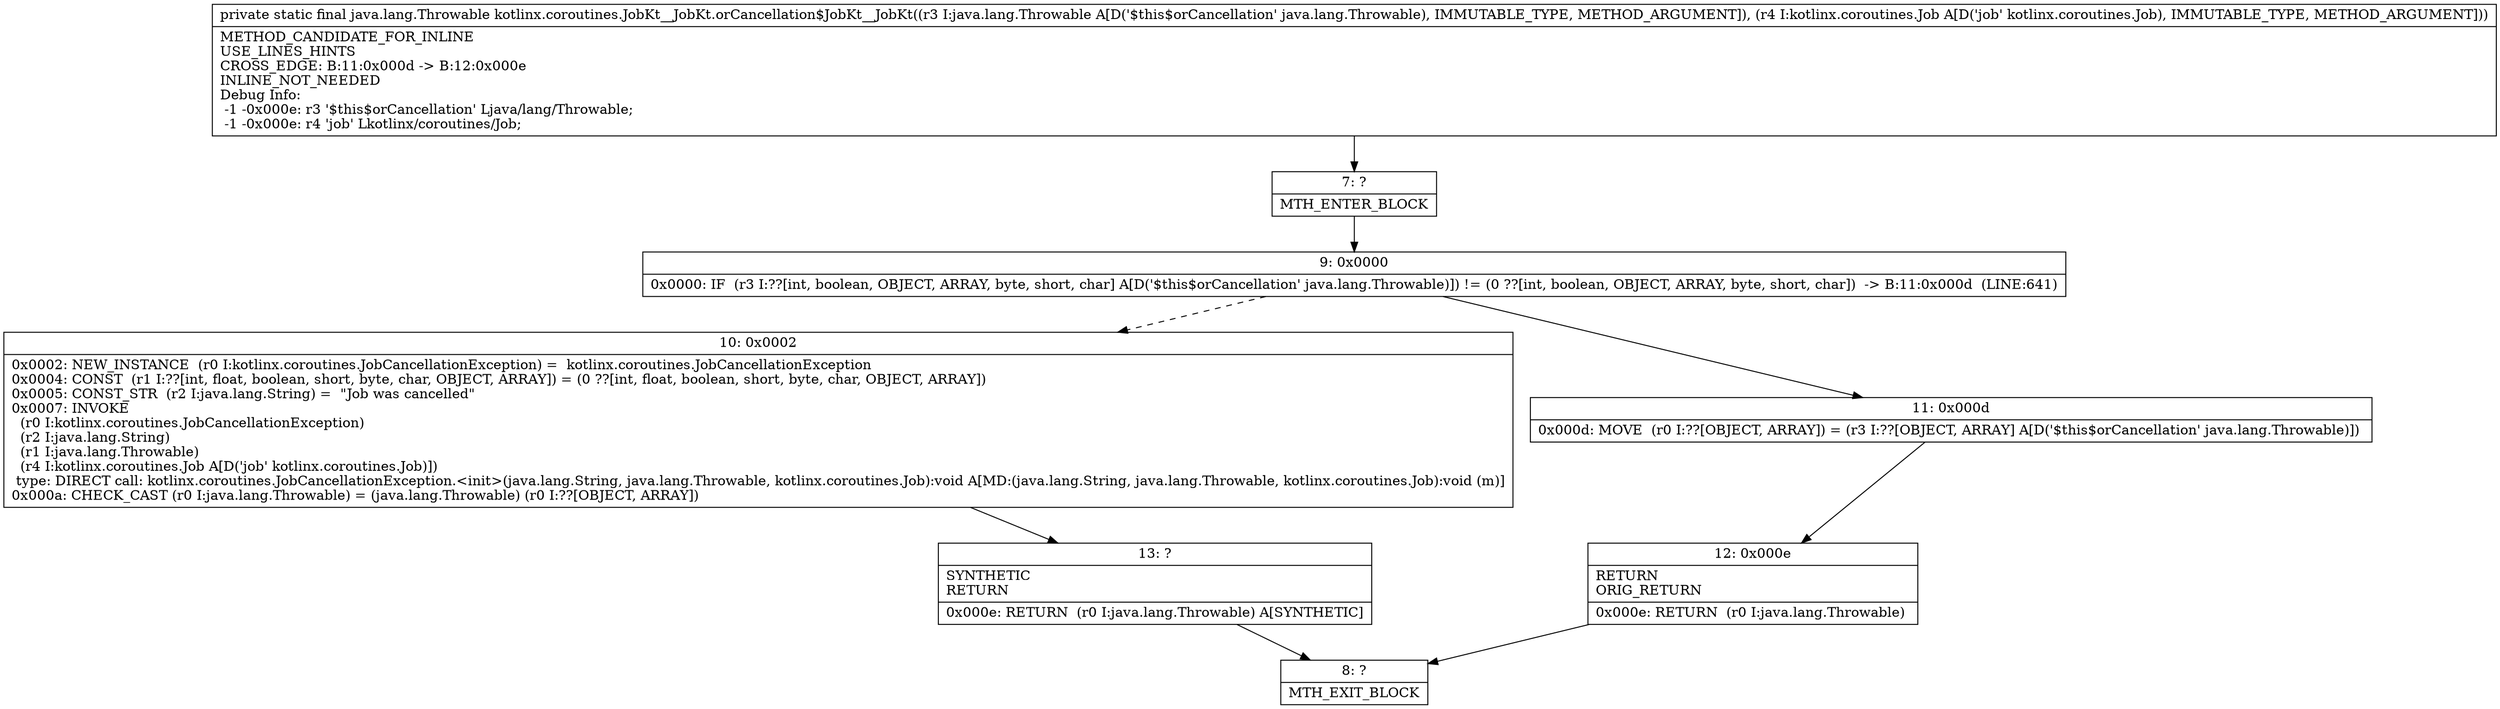digraph "CFG forkotlinx.coroutines.JobKt__JobKt.orCancellation$JobKt__JobKt(Ljava\/lang\/Throwable;Lkotlinx\/coroutines\/Job;)Ljava\/lang\/Throwable;" {
Node_7 [shape=record,label="{7\:\ ?|MTH_ENTER_BLOCK\l}"];
Node_9 [shape=record,label="{9\:\ 0x0000|0x0000: IF  (r3 I:??[int, boolean, OBJECT, ARRAY, byte, short, char] A[D('$this$orCancellation' java.lang.Throwable)]) != (0 ??[int, boolean, OBJECT, ARRAY, byte, short, char])  \-\> B:11:0x000d  (LINE:641)\l}"];
Node_10 [shape=record,label="{10\:\ 0x0002|0x0002: NEW_INSTANCE  (r0 I:kotlinx.coroutines.JobCancellationException) =  kotlinx.coroutines.JobCancellationException \l0x0004: CONST  (r1 I:??[int, float, boolean, short, byte, char, OBJECT, ARRAY]) = (0 ??[int, float, boolean, short, byte, char, OBJECT, ARRAY]) \l0x0005: CONST_STR  (r2 I:java.lang.String) =  \"Job was cancelled\" \l0x0007: INVOKE  \l  (r0 I:kotlinx.coroutines.JobCancellationException)\l  (r2 I:java.lang.String)\l  (r1 I:java.lang.Throwable)\l  (r4 I:kotlinx.coroutines.Job A[D('job' kotlinx.coroutines.Job)])\l type: DIRECT call: kotlinx.coroutines.JobCancellationException.\<init\>(java.lang.String, java.lang.Throwable, kotlinx.coroutines.Job):void A[MD:(java.lang.String, java.lang.Throwable, kotlinx.coroutines.Job):void (m)]\l0x000a: CHECK_CAST (r0 I:java.lang.Throwable) = (java.lang.Throwable) (r0 I:??[OBJECT, ARRAY]) \l}"];
Node_13 [shape=record,label="{13\:\ ?|SYNTHETIC\lRETURN\l|0x000e: RETURN  (r0 I:java.lang.Throwable) A[SYNTHETIC]\l}"];
Node_8 [shape=record,label="{8\:\ ?|MTH_EXIT_BLOCK\l}"];
Node_11 [shape=record,label="{11\:\ 0x000d|0x000d: MOVE  (r0 I:??[OBJECT, ARRAY]) = (r3 I:??[OBJECT, ARRAY] A[D('$this$orCancellation' java.lang.Throwable)]) \l}"];
Node_12 [shape=record,label="{12\:\ 0x000e|RETURN\lORIG_RETURN\l|0x000e: RETURN  (r0 I:java.lang.Throwable) \l}"];
MethodNode[shape=record,label="{private static final java.lang.Throwable kotlinx.coroutines.JobKt__JobKt.orCancellation$JobKt__JobKt((r3 I:java.lang.Throwable A[D('$this$orCancellation' java.lang.Throwable), IMMUTABLE_TYPE, METHOD_ARGUMENT]), (r4 I:kotlinx.coroutines.Job A[D('job' kotlinx.coroutines.Job), IMMUTABLE_TYPE, METHOD_ARGUMENT]))  | METHOD_CANDIDATE_FOR_INLINE\lUSE_LINES_HINTS\lCROSS_EDGE: B:11:0x000d \-\> B:12:0x000e\lINLINE_NOT_NEEDED\lDebug Info:\l  \-1 \-0x000e: r3 '$this$orCancellation' Ljava\/lang\/Throwable;\l  \-1 \-0x000e: r4 'job' Lkotlinx\/coroutines\/Job;\l}"];
MethodNode -> Node_7;Node_7 -> Node_9;
Node_9 -> Node_10[style=dashed];
Node_9 -> Node_11;
Node_10 -> Node_13;
Node_13 -> Node_8;
Node_11 -> Node_12;
Node_12 -> Node_8;
}

